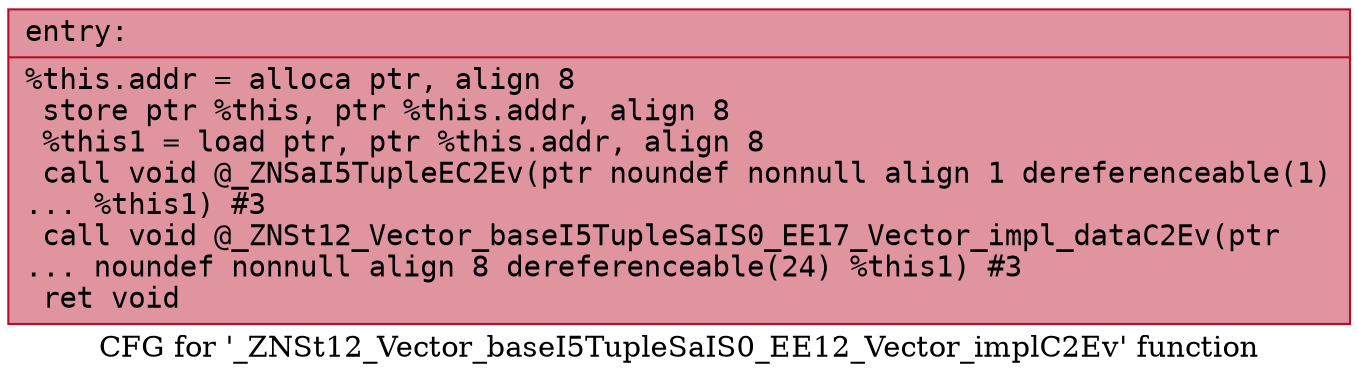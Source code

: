 digraph "CFG for '_ZNSt12_Vector_baseI5TupleSaIS0_EE12_Vector_implC2Ev' function" {
	label="CFG for '_ZNSt12_Vector_baseI5TupleSaIS0_EE12_Vector_implC2Ev' function";

	Node0x55c60638fd80 [shape=record,color="#b70d28ff", style=filled, fillcolor="#b70d2870" fontname="Courier",label="{entry:\l|  %this.addr = alloca ptr, align 8\l  store ptr %this, ptr %this.addr, align 8\l  %this1 = load ptr, ptr %this.addr, align 8\l  call void @_ZNSaI5TupleEC2Ev(ptr noundef nonnull align 1 dereferenceable(1)\l... %this1) #3\l  call void @_ZNSt12_Vector_baseI5TupleSaIS0_EE17_Vector_impl_dataC2Ev(ptr\l... noundef nonnull align 8 dereferenceable(24) %this1) #3\l  ret void\l}"];
}
